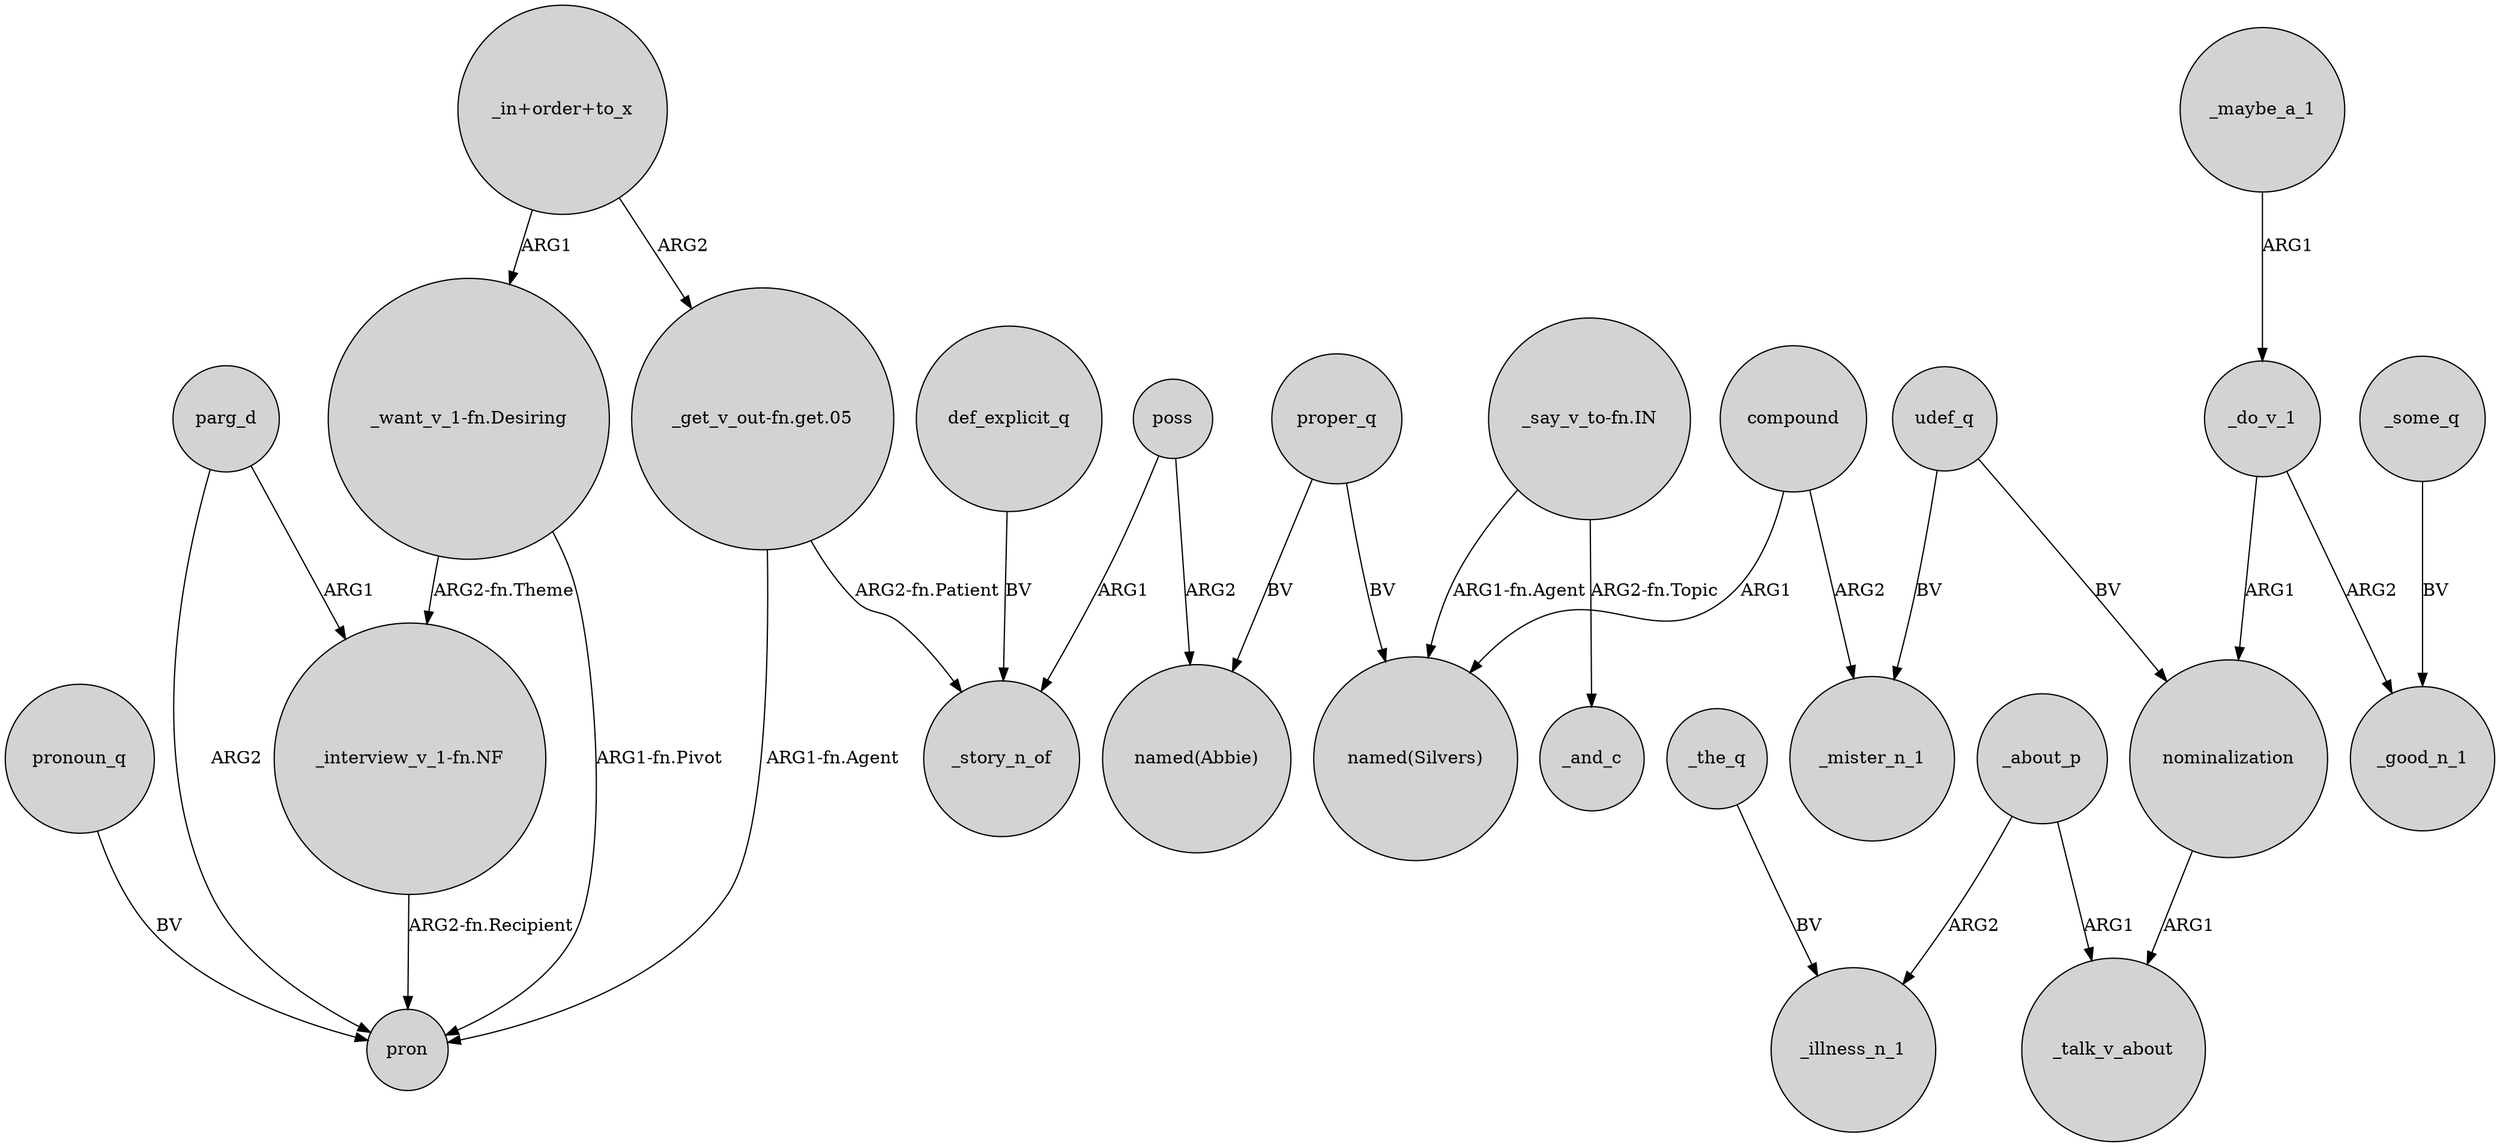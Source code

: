 digraph {
	node [shape=circle style=filled]
	parg_d -> "_interview_v_1-fn.NF" [label=ARG1]
	_some_q -> _good_n_1 [label=BV]
	_about_p -> _illness_n_1 [label=ARG2]
	"_want_v_1-fn.Desiring" -> "_interview_v_1-fn.NF" [label="ARG2-fn.Theme"]
	compound -> _mister_n_1 [label=ARG2]
	"_get_v_out-fn.get.05" -> pron [label="ARG1-fn.Agent"]
	"_want_v_1-fn.Desiring" -> pron [label="ARG1-fn.Pivot"]
	udef_q -> _mister_n_1 [label=BV]
	"_in+order+to_x" -> "_want_v_1-fn.Desiring" [label=ARG1]
	_the_q -> _illness_n_1 [label=BV]
	_do_v_1 -> _good_n_1 [label=ARG2]
	_maybe_a_1 -> _do_v_1 [label=ARG1]
	_do_v_1 -> nominalization [label=ARG1]
	proper_q -> "named(Silvers)" [label=BV]
	parg_d -> pron [label=ARG2]
	compound -> "named(Silvers)" [label=ARG1]
	"_in+order+to_x" -> "_get_v_out-fn.get.05" [label=ARG2]
	pronoun_q -> pron [label=BV]
	proper_q -> "named(Abbie)" [label=BV]
	"_say_v_to-fn.IN" -> _and_c [label="ARG2-fn.Topic"]
	"_get_v_out-fn.get.05" -> _story_n_of [label="ARG2-fn.Patient"]
	udef_q -> nominalization [label=BV]
	"_interview_v_1-fn.NF" -> pron [label="ARG2-fn.Recipient"]
	poss -> _story_n_of [label=ARG1]
	"_say_v_to-fn.IN" -> "named(Silvers)" [label="ARG1-fn.Agent"]
	poss -> "named(Abbie)" [label=ARG2]
	def_explicit_q -> _story_n_of [label=BV]
	_about_p -> _talk_v_about [label=ARG1]
	nominalization -> _talk_v_about [label=ARG1]
}
